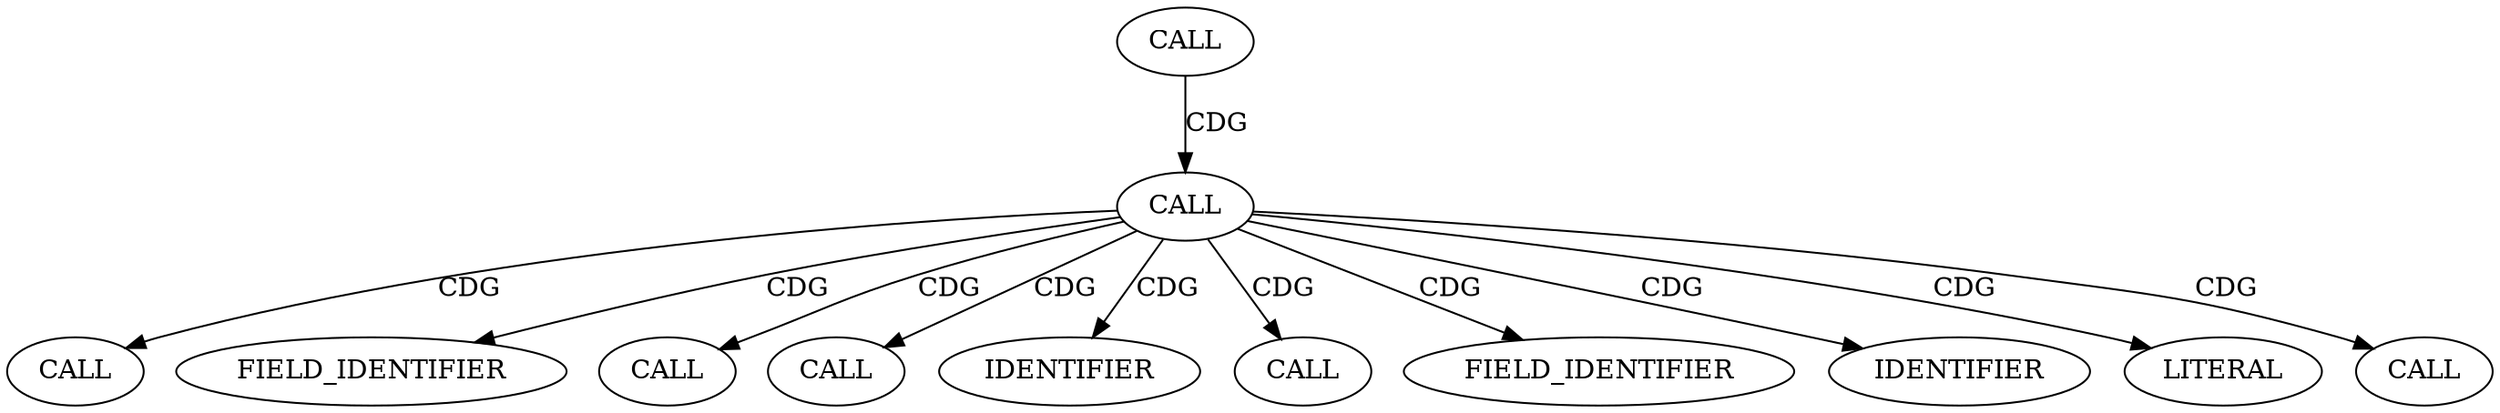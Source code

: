 strict digraph "" {
	node [label="\N"];
	1508	[ARGUMENT_INDEX=-1,
		CODE="desc->fd_seg_cnt < 1 ||
	    desc->fd_seg_cnt > CEPH_FRAME_MAX_SEGMENT_COUNT",
		COLUMN_NUMBER=6,
		DISPATCH_TYPE=STATIC_DISPATCH,
		LINE_NUMBER=513,
		METHOD_FULL_NAME="<operator>.logicalOr",
		NAME="<operator>.logicalOr",
		ORDER=1,
		TYPE_FULL_NAME="<empty>",
		filename="file_code_old-a282a2f-decode_preamble-527.c",
		label=CALL];
	1561	[ARGUMENT_INDEX=1,
		CODE="desc->fd_lens[desc->fd_seg_cnt - 1]",
		COLUMN_NUMBER=7,
		DISPATCH_TYPE=STATIC_DISPATCH,
		LINE_NUMBER=527,
		METHOD_FULL_NAME="<operator>.indirectIndexAccess",
		NAME="<operator>.indirectIndexAccess",
		ORDER=1,
		TYPE_FULL_NAME="<empty>",
		filename="file_code_old-a282a2f-decode_preamble-527.c",
		label=CALL];
	1508 -> 1561	[label=CDG];
	1564	[ARGUMENT_INDEX=2,
		CANONICAL_NAME=fd_lens,
		CODE=fd_lens,
		COLUMN_NUMBER=7,
		LINE_NUMBER=527,
		ORDER=2,
		filename="file_code_old-a282a2f-decode_preamble-527.c",
		label=FIELD_IDENTIFIER];
	1508 -> 1564	[label=CDG];
	1566	[ARGUMENT_INDEX=1,
		CODE="desc->fd_seg_cnt",
		COLUMN_NUMBER=21,
		DISPATCH_TYPE=STATIC_DISPATCH,
		LINE_NUMBER=527,
		METHOD_FULL_NAME="<operator>.indirectFieldAccess",
		NAME="<operator>.indirectFieldAccess",
		ORDER=1,
		TYPE_FULL_NAME="<empty>",
		filename="file_code_old-a282a2f-decode_preamble-527.c",
		label=CALL];
	1508 -> 1566	[label=CDG];
	1562	[ARGUMENT_INDEX=1,
		CODE="desc->fd_lens",
		COLUMN_NUMBER=7,
		DISPATCH_TYPE=STATIC_DISPATCH,
		LINE_NUMBER=527,
		METHOD_FULL_NAME="<operator>.indirectFieldAccess",
		NAME="<operator>.indirectFieldAccess",
		ORDER=1,
		TYPE_FULL_NAME="<empty>",
		filename="file_code_old-a282a2f-decode_preamble-527.c",
		label=CALL];
	1508 -> 1562	[label=CDG];
	1563	[ARGUMENT_INDEX=1,
		CODE=desc,
		COLUMN_NUMBER=7,
		LINE_NUMBER=527,
		NAME=desc,
		ORDER=1,
		TYPE_FULL_NAME="ceph_frame_desc*",
		filename="file_code_old-a282a2f-decode_preamble-527.c",
		label=IDENTIFIER];
	1508 -> 1563	[label=CDG];
	1560	[ARGUMENT_INDEX=-1,
		CODE="!desc->fd_lens[desc->fd_seg_cnt - 1]",
		COLUMN_NUMBER=6,
		DISPATCH_TYPE=STATIC_DISPATCH,
		LINE_NUMBER=527,
		METHOD_FULL_NAME="<operator>.logicalNot",
		NAME="<operator>.logicalNot",
		ORDER=1,
		TYPE_FULL_NAME="<empty>",
		filename="file_code_old-a282a2f-decode_preamble-527.c",
		label=CALL];
	1508 -> 1560	[label=CDG];
	1568	[ARGUMENT_INDEX=2,
		CANONICAL_NAME=fd_seg_cnt,
		CODE=fd_seg_cnt,
		COLUMN_NUMBER=21,
		LINE_NUMBER=527,
		ORDER=2,
		filename="file_code_old-a282a2f-decode_preamble-527.c",
		label=FIELD_IDENTIFIER];
	1508 -> 1568	[label=CDG];
	1567	[ARGUMENT_INDEX=1,
		CODE=desc,
		COLUMN_NUMBER=21,
		LINE_NUMBER=527,
		NAME=desc,
		ORDER=1,
		TYPE_FULL_NAME="ceph_frame_desc*",
		filename="file_code_old-a282a2f-decode_preamble-527.c",
		label=IDENTIFIER];
	1508 -> 1567	[label=CDG];
	1569	[ARGUMENT_INDEX=2,
		CODE=1,
		COLUMN_NUMBER=40,
		LINE_NUMBER=527,
		ORDER=2,
		TYPE_FULL_NAME=int,
		filename="file_code_old-a282a2f-decode_preamble-527.c",
		label=LITERAL];
	1508 -> 1569	[label=CDG];
	1565	[ARGUMENT_INDEX=2,
		CODE="desc->fd_seg_cnt - 1",
		COLUMN_NUMBER=21,
		DISPATCH_TYPE=STATIC_DISPATCH,
		LINE_NUMBER=527,
		METHOD_FULL_NAME="<operator>.subtraction",
		NAME="<operator>.subtraction",
		ORDER=2,
		TYPE_FULL_NAME="<empty>",
		filename="file_code_old-a282a2f-decode_preamble-527.c",
		label=CALL];
	1508 -> 1565	[label=CDG];
	1476	[ARGUMENT_INDEX=-1,
		CODE="crc != expected_crc",
		COLUMN_NUMBER=6,
		DISPATCH_TYPE=STATIC_DISPATCH,
		LINE_NUMBER=503,
		METHOD_FULL_NAME="<operator>.notEquals",
		NAME="<operator>.notEquals",
		ORDER=1,
		TYPE_FULL_NAME="<empty>",
		filename="file_code_old-a282a2f-decode_preamble-527.c",
		label=CALL];
	1476 -> 1508	[label=CDG];
}
